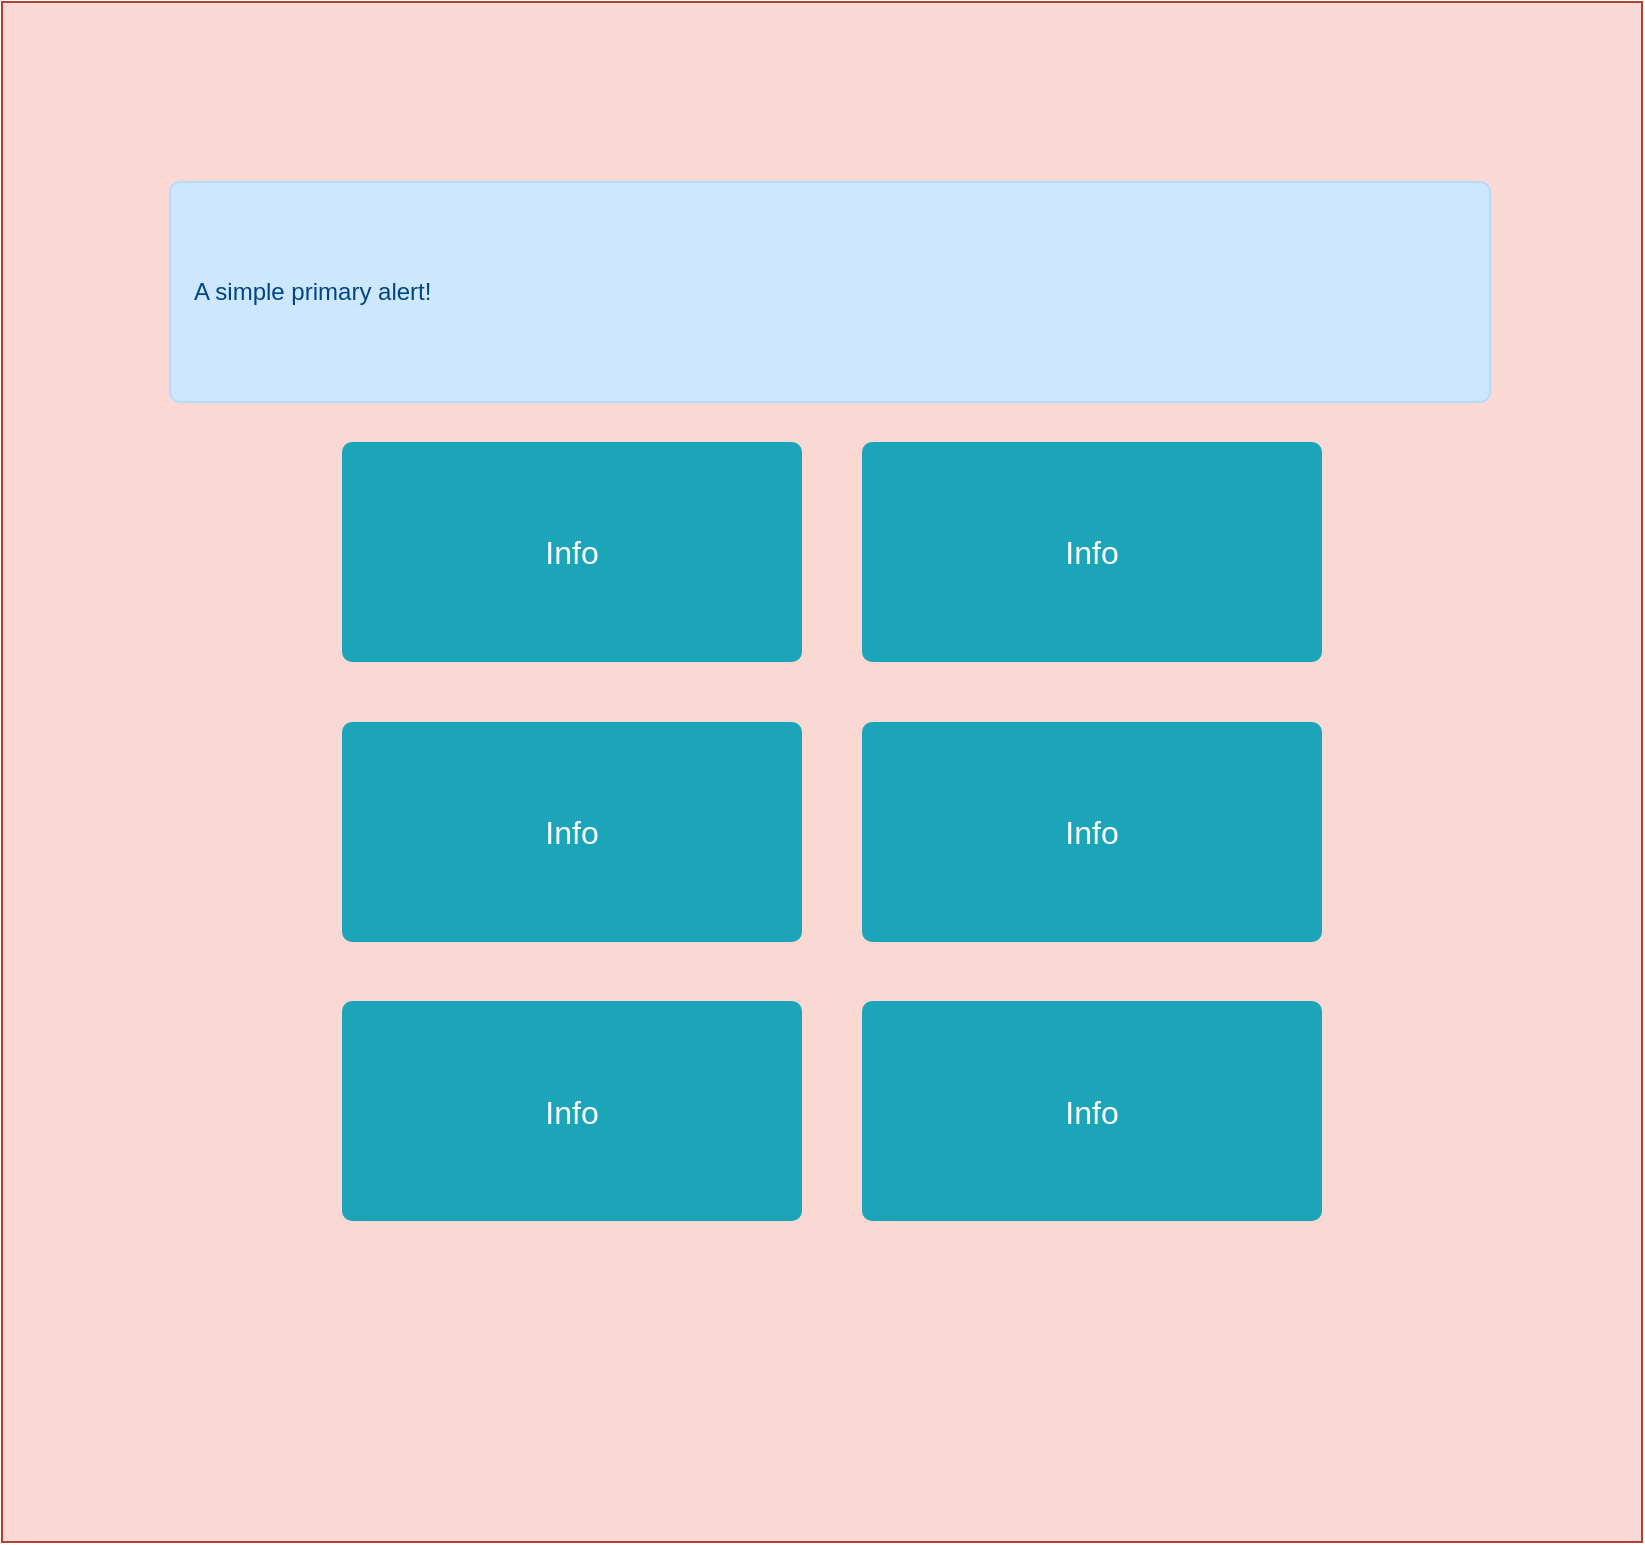 <mxfile version="20.5.1" type="github" pages="2">
  <diagram id="rSacgsXcLeD-tl2512Vr" name="Página-1">
    <mxGraphModel dx="1422" dy="755" grid="1" gridSize="10" guides="1" tooltips="1" connect="1" arrows="1" fold="1" page="1" pageScale="1" pageWidth="827" pageHeight="1169" math="0" shadow="0">
      <root>
        <mxCell id="0" />
        <mxCell id="1" parent="0" />
        <mxCell id="zp2Dx0AjihEczfSLYuLA-1" value="" style="rounded=0;whiteSpace=wrap;html=1;fillColor=#fad9d5;strokeColor=#ae4132;" vertex="1" parent="1">
          <mxGeometry y="30" width="820" height="770" as="geometry" />
        </mxCell>
        <mxCell id="zp2Dx0AjihEczfSLYuLA-2" value="A simple primary alert!" style="html=1;shadow=0;dashed=0;shape=mxgraph.bootstrap.rrect;rSize=5;strokeColor=#B8DCFE;strokeWidth=1;fillColor=#CCE7FE;fontColor=#004583;whiteSpace=wrap;align=left;verticalAlign=middle;spacingLeft=10;" vertex="1" parent="1">
          <mxGeometry x="84" y="120" width="660" height="110" as="geometry" />
        </mxCell>
        <mxCell id="zp2Dx0AjihEczfSLYuLA-3" value="Info" style="html=1;shadow=0;dashed=0;shape=mxgraph.bootstrap.rrect;rSize=5;strokeColor=none;strokeWidth=1;fillColor=#1CA5B8;fontColor=#FFFFFF;whiteSpace=wrap;align=center;verticalAlign=middle;spacingLeft=0;fontStyle=0;fontSize=16;spacing=5;" vertex="1" parent="1">
          <mxGeometry x="170" y="250" width="230" height="110" as="geometry" />
        </mxCell>
        <mxCell id="zp2Dx0AjihEczfSLYuLA-4" value="Info" style="html=1;shadow=0;dashed=0;shape=mxgraph.bootstrap.rrect;rSize=5;strokeColor=none;strokeWidth=1;fillColor=#1CA5B8;fontColor=#FFFFFF;whiteSpace=wrap;align=center;verticalAlign=middle;spacingLeft=0;fontStyle=0;fontSize=16;spacing=5;" vertex="1" parent="1">
          <mxGeometry x="430" y="250" width="230" height="110" as="geometry" />
        </mxCell>
        <mxCell id="zp2Dx0AjihEczfSLYuLA-5" value="Info" style="html=1;shadow=0;dashed=0;shape=mxgraph.bootstrap.rrect;rSize=5;strokeColor=none;strokeWidth=1;fillColor=#1CA5B8;fontColor=#FFFFFF;whiteSpace=wrap;align=center;verticalAlign=middle;spacingLeft=0;fontStyle=0;fontSize=16;spacing=5;" vertex="1" parent="1">
          <mxGeometry x="170" y="390" width="230" height="110" as="geometry" />
        </mxCell>
        <mxCell id="zp2Dx0AjihEczfSLYuLA-6" value="Info" style="html=1;shadow=0;dashed=0;shape=mxgraph.bootstrap.rrect;rSize=5;strokeColor=none;strokeWidth=1;fillColor=#1CA5B8;fontColor=#FFFFFF;whiteSpace=wrap;align=center;verticalAlign=middle;spacingLeft=0;fontStyle=0;fontSize=16;spacing=5;" vertex="1" parent="1">
          <mxGeometry x="430" y="390" width="230" height="110" as="geometry" />
        </mxCell>
        <mxCell id="zp2Dx0AjihEczfSLYuLA-7" value="Info" style="html=1;shadow=0;dashed=0;shape=mxgraph.bootstrap.rrect;rSize=5;strokeColor=none;strokeWidth=1;fillColor=#1CA5B8;fontColor=#FFFFFF;whiteSpace=wrap;align=center;verticalAlign=middle;spacingLeft=0;fontStyle=0;fontSize=16;spacing=5;" vertex="1" parent="1">
          <mxGeometry x="430" y="529.5" width="230" height="110" as="geometry" />
        </mxCell>
        <mxCell id="zp2Dx0AjihEczfSLYuLA-8" value="Info" style="html=1;shadow=0;dashed=0;shape=mxgraph.bootstrap.rrect;rSize=5;strokeColor=none;strokeWidth=1;fillColor=#1CA5B8;fontColor=#FFFFFF;whiteSpace=wrap;align=center;verticalAlign=middle;spacingLeft=0;fontStyle=0;fontSize=16;spacing=5;" vertex="1" parent="1">
          <mxGeometry x="170" y="529.5" width="230" height="110" as="geometry" />
        </mxCell>
      </root>
    </mxGraphModel>
  </diagram>
  <diagram id="WIXPKeP7j90xvkgIOQOx" name="Página-2">
    <mxGraphModel dx="1422" dy="3093" grid="1" gridSize="10" guides="1" tooltips="1" connect="1" arrows="1" fold="1" page="1" pageScale="1" pageWidth="827" pageHeight="1169" math="0" shadow="0">
      <root>
        <mxCell id="0" />
        <mxCell id="1" parent="0" />
        <mxCell id="2rGw1GlUA_G7r4p7Vyzz-2" value="" style="rounded=0;whiteSpace=wrap;html=1;fillColor=#d0cee2;strokeColor=#56517e;" vertex="1" parent="1">
          <mxGeometry y="-2330" width="820" height="890" as="geometry" />
        </mxCell>
        <mxCell id="2rGw1GlUA_G7r4p7Vyzz-3" value="Home " style="html=1;shadow=0;dashed=0;shape=mxgraph.bootstrap.tabTop;strokeColor=#DFDFDF;fillColor=#ffffff;rSize=5;perimeter=none;whiteSpace=wrap;resizeWidth=1;align=center;spacing=20;fontSize=14;fontColor=#4B5259;" vertex="1" parent="1">
          <mxGeometry x="20" y="-2330" width="80" height="40" as="geometry" />
        </mxCell>
        <mxCell id="2rGw1GlUA_G7r4p7Vyzz-4" value="Profile" style="strokeColor=none;fillColor=none;rSize=5;perimeter=none;whiteSpace=wrap;resizeWidth=1;align=center;spacing=20;fontSize=14;fontColor=#0085FC;" vertex="1" parent="1">
          <mxGeometry x="105" y="-2330" width="50" height="40" as="geometry" />
        </mxCell>
        <mxCell id="2rGw1GlUA_G7r4p7Vyzz-5" value="Contact" style="strokeColor=none;fillColor=none;rSize=5;perimeter=none;whiteSpace=wrap;resizeWidth=1;align=center;spacing=20;fontSize=14;fontColor=#0085FC;" vertex="1" parent="1">
          <mxGeometry x="165" y="-2330" width="50" height="40" as="geometry" />
        </mxCell>
        <mxCell id="2rGw1GlUA_G7r4p7Vyzz-6" value="" style="shape=line;strokeColor=#dddddd;" vertex="1" parent="1">
          <mxGeometry x="100" y="-2295" width="700" height="10" as="geometry" />
        </mxCell>
        <mxCell id="2rGw1GlUA_G7r4p7Vyzz-7" value="Raw denim you probably haven&#39;t heard of them jean shorts Austin. Nesciunt tofu stumptown aliqua, retro synth master cleanse. Mustache cliche tempor, williamsburg carles vegan helvetica. Reprehenderit butcher retro keffiyeh dreamcatcher synth. Cosby sweater eu banh mi, qui irure terry richardson ex squid. Aliquip placeat salvia cillum iphone. Seitan aliquip quis cardigan american apparel, butcher voluptate nisi qui." style="strokeColor=none;fillColor=none;whiteSpace=wrap;html=1;align=left;verticalAlign=top;fontSize=14;" vertex="1" parent="1">
          <mxGeometry x="20" y="-2275" width="780" height="80" as="geometry" />
        </mxCell>
      </root>
    </mxGraphModel>
  </diagram>
</mxfile>
